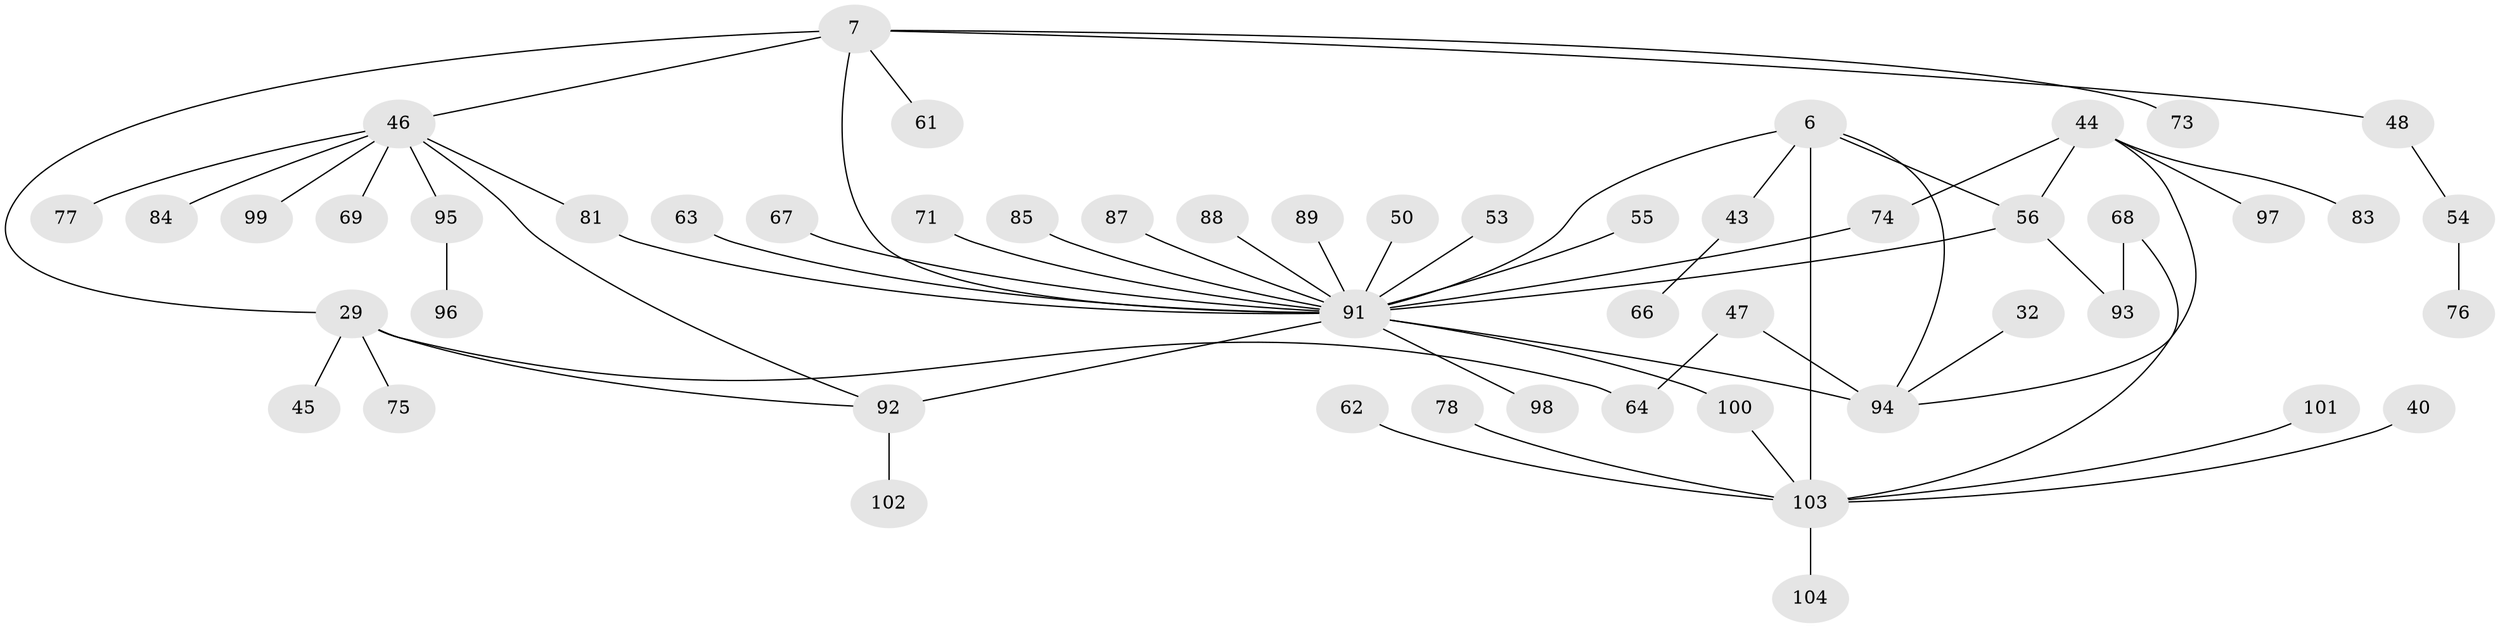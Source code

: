 // original degree distribution, {8: 0.019230769230769232, 2: 0.34615384615384615, 3: 0.14423076923076922, 5: 0.04807692307692308, 4: 0.09615384615384616, 7: 0.009615384615384616, 6: 0.019230769230769232, 1: 0.3173076923076923}
// Generated by graph-tools (version 1.1) at 2025/42/03/09/25 04:42:05]
// undirected, 52 vertices, 61 edges
graph export_dot {
graph [start="1"]
  node [color=gray90,style=filled];
  6;
  7;
  29 [super="+16"];
  32;
  40 [super="+38"];
  43 [super="+24+41"];
  44;
  45;
  46 [super="+36+28+15"];
  47;
  48 [super="+13"];
  50;
  53;
  54;
  55;
  56 [super="+18"];
  61;
  62 [super="+14"];
  63;
  64 [super="+37"];
  66;
  67;
  68;
  69;
  71;
  73;
  74;
  75 [super="+25"];
  76;
  77;
  78;
  81;
  83;
  84 [super="+26"];
  85;
  87;
  88;
  89;
  91 [super="+86+2+80+90+49"];
  92 [super="+35+31+42+5+79+34"];
  93;
  94 [super="+21"];
  95;
  96;
  97;
  98;
  99;
  100 [super="+70+65"];
  101;
  102;
  103 [super="+17+30"];
  104;
  6 -- 56 [weight=2];
  6 -- 103 [weight=2];
  6 -- 43;
  6 -- 91;
  6 -- 94;
  7 -- 29 [weight=2];
  7 -- 61;
  7 -- 73;
  7 -- 46;
  7 -- 91 [weight=2];
  7 -- 48;
  29 -- 45;
  29 -- 64;
  29 -- 92 [weight=2];
  29 -- 75;
  32 -- 94;
  40 -- 103;
  43 -- 66;
  44 -- 83;
  44 -- 97;
  44 -- 94;
  44 -- 74;
  44 -- 56;
  46 -- 81;
  46 -- 99;
  46 -- 69;
  46 -- 77;
  46 -- 95;
  46 -- 92;
  46 -- 84;
  47 -- 64;
  47 -- 94;
  48 -- 54;
  50 -- 91;
  53 -- 91 [weight=3];
  54 -- 76;
  55 -- 91;
  56 -- 93;
  56 -- 91;
  62 -- 103;
  63 -- 91;
  67 -- 91;
  68 -- 93;
  68 -- 103;
  71 -- 91;
  74 -- 91;
  78 -- 103;
  81 -- 91;
  85 -- 91;
  87 -- 91;
  88 -- 91;
  89 -- 91;
  91 -- 98;
  91 -- 100;
  91 -- 92 [weight=3];
  91 -- 94 [weight=3];
  92 -- 102;
  95 -- 96;
  100 -- 103 [weight=2];
  101 -- 103;
  103 -- 104;
}
